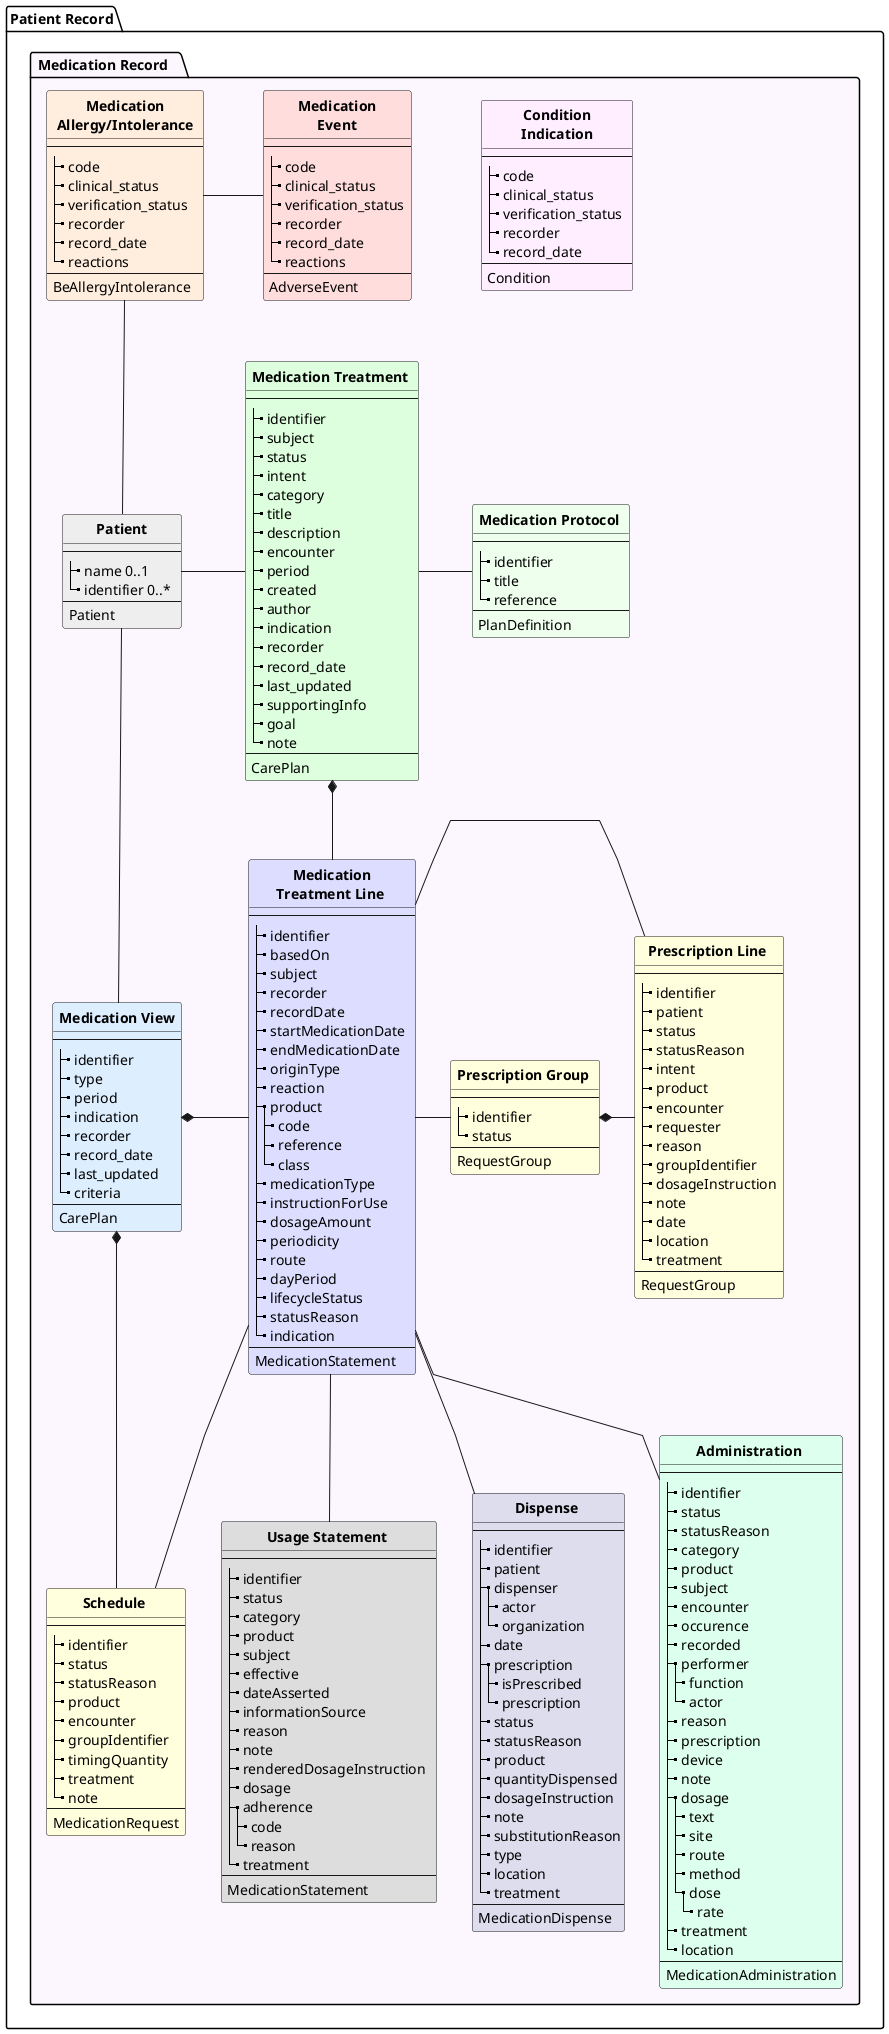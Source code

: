 @startuml
hide stereotype
hide circle
skinparam linetype polyline
'!pragma graphviz_dot smetana

package "Patient Record" as PR {

  package " Medication Record   " as MR #FCF7FF {
    class "**Patient**" as p #EEE {
--
|_ name 0..1
|_ identifier 0..*   
--
Patient  
        }
    class " **Medication View** " as MS #DEF {
        --
        |_ identifier
        |_ type
        |_ period
        |_ indication
        |_ recorder
        |_ record_date
        |_ last_updated
        |_ criteria
        --
        CarePlan
    }



    class " **Medication** \n **Treatment Line ** " as MTL #DDF {
        --
        |_ identifier 
        |_ basedOn 
        |_ subject 
        |_ recorder 
        |_ recordDate 
        |_ startMedicationDate   
        |_ endMedicationDate 
        |_ originType 
        |_ reaction 
        |_ product
          |_ code
          |_ reference
          |_ class
        |_ medicationType 
        |_ instructionForUse 
        |_ dosageAmount 
        |_ periodicity 
        |_ route 
        |_ dayPeriod 
        |_ lifecycleStatus 
        |_ statusReason 
        |_ indication
        --
        MedicationStatement
    }

    class " **Medication Treatment**  " as MT #DFD {
        --
        |_ identifier
        |_ subject  
        |_ status  
        |_ intent  
        |_ category  
        |_ title  
        |_ description  
        |_ encounter  
        |_ period  
        |_ created  
        |_ author  
        |_ indication
        |_ recorder
        |_ record_date
        |_ last_updated
        |_ supportingInfo  
        |_ goal  
        |_ note   
        --
        CarePlan
    }




    class " **Medication Protocol**  " as MP #EFE {
    --
    |_ identifier
    |_ title
    |_ reference
    --
    PlanDefinition
    }


class " **Medication** \n  **Allergy/Intolerance**  " as MAL #FED {
--
|_ code
|_ clinical_status
|_ verification_status  
|_ recorder
|_ record_date
|_ reactions
--
BeAllergyIntolerance
}

class " **Prescription Group**  " as PRE #FFD {
--
|_ identifier
|_ status
--
RequestGroup
}

class " **Prescription Line**  " as PREL #FFD {
--
|_ identifier 
|_ patient 
|_ status 
|_ statusReason 
|_ intent 
|_ product
|_ encounter 
|_ requester 
|_ reason 
|_ groupIdentifier 
|_ dosageInstruction  
|_ note 
|_ date 
|_ location 
|_ treatment 
--
RequestGroup
}


class " **Schedule**  " as SCH #FFD {
--
|_ identifier
|_ status
|_ statusReason 
|_ product
|_ encounter 
|_ groupIdentifier 
|_ timingQuantity 
|_ treatment 
|_ note 
--
MedicationRequest
}

class " **Dispense**  " as DIS #DDE {
--
|_ identifier
|_ patient
|_ dispenser
  |_ actor
  |_ organization
|_ date
|_ prescription
  |_ isPrescribed
  |_ prescription
|_ status
|_ statusReason
|_ product
|_ quantityDispensed
|_ dosageInstruction
|_ note
|_ substitutionReason 
|_ type
|_ location
|_ treatment
--
MedicationDispense
}

class " **Administration**  " as ADM #DFE {
--
|_ identifier 
|_ status 
|_ statusReason 
|_ category 
|_ product
|_ subject 
|_ encounter 
|_ occurence
|_ recorded 
|_ performer 
  |_ function 
  |_ actor 
|_ reason
|_ prescription 
|_ device 
|_ note 
|_ dosage 
  |_ text 
  |_ site 
  |_ route 
  |_ method 
  |_ dose 
    |_ rate
|_ treatment 
|_ location 
--
MedicationAdministration
}

class " **Usage Statement**  " as USE #DDD {
--
|_ identifier  
|_ status  
|_ category  
|_ product
|_ subject  
|_ effective
|_ dateAsserted
|_ informationSource  
|_ reason
|_ note  
|_ renderedDosageInstruction   
|_ dosage  
|_ adherence  
  |_ code  
  |_ reason  
|_ treatment  
--
MedicationStatement
}




class " **Medication** \n  **Event**  " as ADE #FDD {
--
|_ code
|_ clinical_status
|_ verification_status  
|_ recorder
|_ record_date
|_ reactions
--
AdverseEvent
}



class " **Condition** \n **Indication** " as IND #FEF {
--
|_ code
|_ clinical_status
|_ verification_status   
|_ recorder
|_ record_date
--
Condition
}


p -d- MS
MS *-r- MTL: "         "
MT *-d- MTL: "         "
p -r- MT : "        "
MT -r- MP : "     "

p -u- MAL
MAL -r- ADE : "       "
ADE -r[hidden]- IND : "          "


PRE *-r- PREL

MTL -r- PRE
MTL - PREL
MTL - USE
MTL -d- DIS
MTL - ADM
MS *-d- SCH
MTL - SCH

'MS -d[hidden]- USE
SCH -r[hidden]- USE
USE -r[hidden]- DIS
DIS -r[hidden]- ADM



  }
}
@enduml
